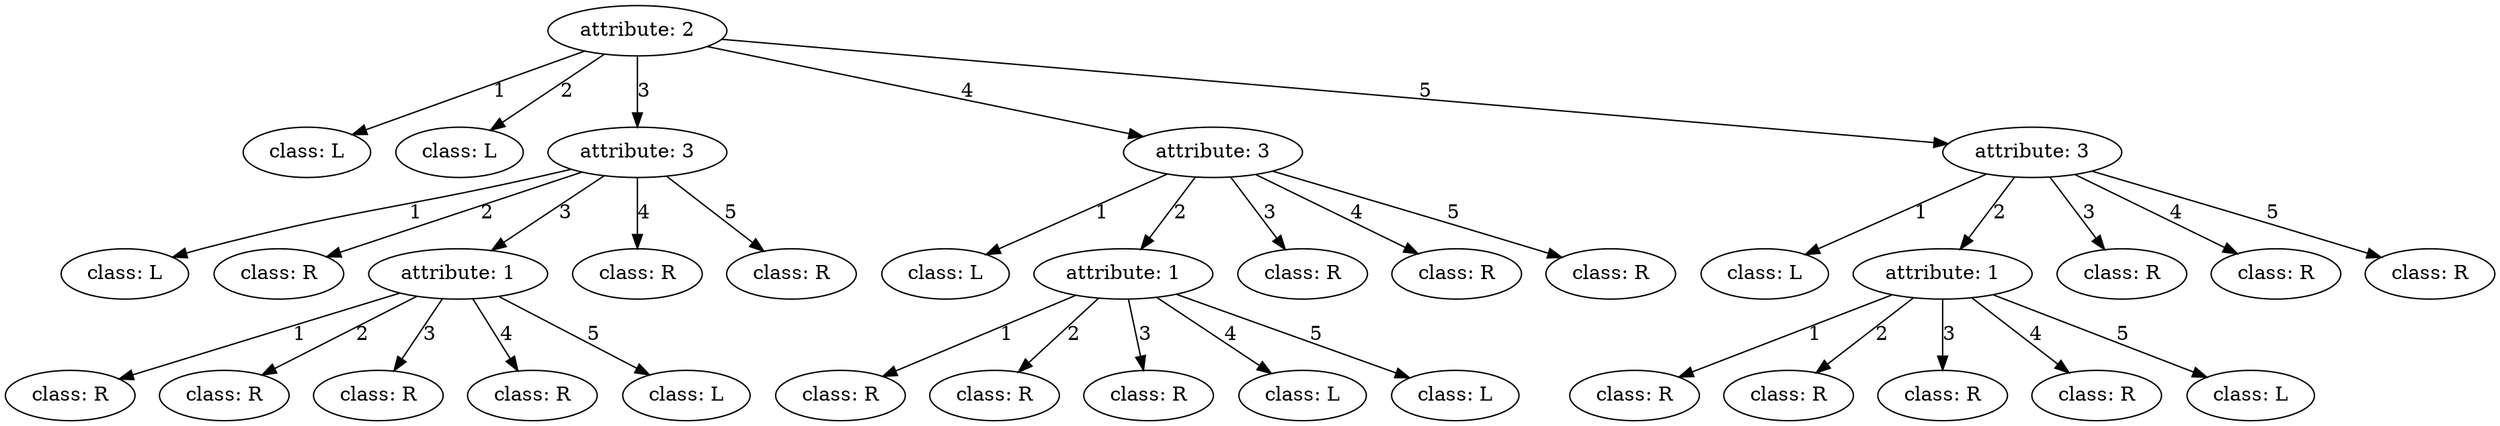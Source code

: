 digraph {
	1 [label="attribute: 2"]
	1 -> 2 [label=1]
	2 [label="class: L"]
	1 -> 3 [label=2]
	3 [label="class: L"]
	1 -> 4 [label=3]
	4 [label="attribute: 3"]
	4 -> 7 [label=1]
	7 [label="class: L"]
	4 -> 8 [label=2]
	8 [label="class: R"]
	4 -> 9 [label=3]
	9 [label="attribute: 1"]
	9 -> 22 [label=1]
	22 [label="class: R"]
	9 -> 23 [label=2]
	23 [label="class: R"]
	9 -> 24 [label=3]
	24 [label="class: R"]
	9 -> 25 [label=4]
	25 [label="class: R"]
	9 -> 26 [label=5]
	26 [label="class: L"]
	4 -> 10 [label=4]
	10 [label="class: R"]
	4 -> 11 [label=5]
	11 [label="class: R"]
	1 -> 5 [label=4]
	5 [label="attribute: 3"]
	5 -> 12 [label=1]
	12 [label="class: L"]
	5 -> 13 [label=2]
	13 [label="attribute: 1"]
	13 -> 27 [label=1]
	27 [label="class: R"]
	13 -> 28 [label=2]
	28 [label="class: R"]
	13 -> 29 [label=3]
	29 [label="class: R"]
	13 -> 30 [label=4]
	30 [label="class: L"]
	13 -> 31 [label=5]
	31 [label="class: L"]
	5 -> 14 [label=3]
	14 [label="class: R"]
	5 -> 15 [label=4]
	15 [label="class: R"]
	5 -> 16 [label=5]
	16 [label="class: R"]
	1 -> 6 [label=5]
	6 [label="attribute: 3"]
	6 -> 17 [label=1]
	17 [label="class: L"]
	6 -> 18 [label=2]
	18 [label="attribute: 1"]
	18 -> 32 [label=1]
	32 [label="class: R"]
	18 -> 33 [label=2]
	33 [label="class: R"]
	18 -> 34 [label=3]
	34 [label="class: R"]
	18 -> 35 [label=4]
	35 [label="class: R"]
	18 -> 36 [label=5]
	36 [label="class: L"]
	6 -> 19 [label=3]
	19 [label="class: R"]
	6 -> 20 [label=4]
	20 [label="class: R"]
	6 -> 21 [label=5]
	21 [label="class: R"]
}
